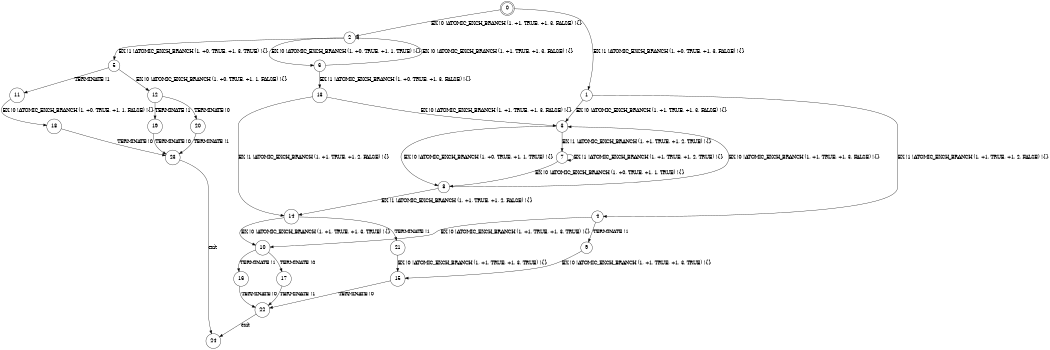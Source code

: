 digraph BCG {
size = "7, 10.5";
center = TRUE;
node [shape = circle];
0 [peripheries = 2];
0 -> 1 [label = "EX !1 !ATOMIC_EXCH_BRANCH (1, +0, TRUE, +1, 3, FALSE) !{}"];
0 -> 2 [label = "EX !0 !ATOMIC_EXCH_BRANCH (1, +1, TRUE, +1, 3, FALSE) !{}"];
1 -> 3 [label = "EX !0 !ATOMIC_EXCH_BRANCH (1, +1, TRUE, +1, 3, FALSE) !{}"];
1 -> 4 [label = "EX !1 !ATOMIC_EXCH_BRANCH (1, +1, TRUE, +1, 2, FALSE) !{}"];
2 -> 5 [label = "EX !1 !ATOMIC_EXCH_BRANCH (1, +0, TRUE, +1, 3, TRUE) !{}"];
2 -> 6 [label = "EX !0 !ATOMIC_EXCH_BRANCH (1, +0, TRUE, +1, 1, TRUE) !{}"];
3 -> 7 [label = "EX !1 !ATOMIC_EXCH_BRANCH (1, +1, TRUE, +1, 2, TRUE) !{}"];
3 -> 8 [label = "EX !0 !ATOMIC_EXCH_BRANCH (1, +0, TRUE, +1, 1, TRUE) !{}"];
4 -> 9 [label = "TERMINATE !1"];
4 -> 10 [label = "EX !0 !ATOMIC_EXCH_BRANCH (1, +1, TRUE, +1, 3, TRUE) !{}"];
5 -> 11 [label = "TERMINATE !1"];
5 -> 12 [label = "EX !0 !ATOMIC_EXCH_BRANCH (1, +0, TRUE, +1, 1, FALSE) !{}"];
6 -> 13 [label = "EX !1 !ATOMIC_EXCH_BRANCH (1, +0, TRUE, +1, 3, FALSE) !{}"];
6 -> 2 [label = "EX !0 !ATOMIC_EXCH_BRANCH (1, +1, TRUE, +1, 3, FALSE) !{}"];
7 -> 7 [label = "EX !1 !ATOMIC_EXCH_BRANCH (1, +1, TRUE, +1, 2, TRUE) !{}"];
7 -> 8 [label = "EX !0 !ATOMIC_EXCH_BRANCH (1, +0, TRUE, +1, 1, TRUE) !{}"];
8 -> 14 [label = "EX !1 !ATOMIC_EXCH_BRANCH (1, +1, TRUE, +1, 2, FALSE) !{}"];
8 -> 3 [label = "EX !0 !ATOMIC_EXCH_BRANCH (1, +1, TRUE, +1, 3, FALSE) !{}"];
9 -> 15 [label = "EX !0 !ATOMIC_EXCH_BRANCH (1, +1, TRUE, +1, 3, TRUE) !{}"];
10 -> 16 [label = "TERMINATE !1"];
10 -> 17 [label = "TERMINATE !0"];
11 -> 18 [label = "EX !0 !ATOMIC_EXCH_BRANCH (1, +0, TRUE, +1, 1, FALSE) !{}"];
12 -> 19 [label = "TERMINATE !1"];
12 -> 20 [label = "TERMINATE !0"];
13 -> 14 [label = "EX !1 !ATOMIC_EXCH_BRANCH (1, +1, TRUE, +1, 2, FALSE) !{}"];
13 -> 3 [label = "EX !0 !ATOMIC_EXCH_BRANCH (1, +1, TRUE, +1, 3, FALSE) !{}"];
14 -> 21 [label = "TERMINATE !1"];
14 -> 10 [label = "EX !0 !ATOMIC_EXCH_BRANCH (1, +1, TRUE, +1, 3, TRUE) !{}"];
15 -> 22 [label = "TERMINATE !0"];
16 -> 22 [label = "TERMINATE !0"];
17 -> 22 [label = "TERMINATE !1"];
18 -> 23 [label = "TERMINATE !0"];
19 -> 23 [label = "TERMINATE !0"];
20 -> 23 [label = "TERMINATE !1"];
21 -> 15 [label = "EX !0 !ATOMIC_EXCH_BRANCH (1, +1, TRUE, +1, 3, TRUE) !{}"];
22 -> 24 [label = "exit"];
23 -> 24 [label = "exit"];
}
